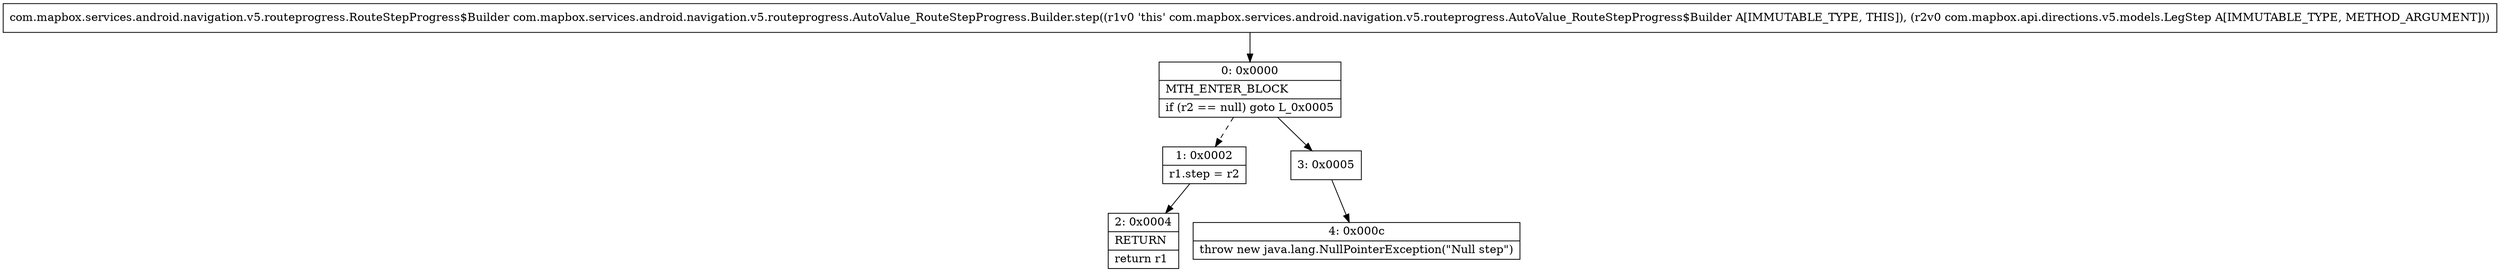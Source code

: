 digraph "CFG forcom.mapbox.services.android.navigation.v5.routeprogress.AutoValue_RouteStepProgress.Builder.step(Lcom\/mapbox\/api\/directions\/v5\/models\/LegStep;)Lcom\/mapbox\/services\/android\/navigation\/v5\/routeprogress\/RouteStepProgress$Builder;" {
Node_0 [shape=record,label="{0\:\ 0x0000|MTH_ENTER_BLOCK\l|if (r2 == null) goto L_0x0005\l}"];
Node_1 [shape=record,label="{1\:\ 0x0002|r1.step = r2\l}"];
Node_2 [shape=record,label="{2\:\ 0x0004|RETURN\l|return r1\l}"];
Node_3 [shape=record,label="{3\:\ 0x0005}"];
Node_4 [shape=record,label="{4\:\ 0x000c|throw new java.lang.NullPointerException(\"Null step\")\l}"];
MethodNode[shape=record,label="{com.mapbox.services.android.navigation.v5.routeprogress.RouteStepProgress$Builder com.mapbox.services.android.navigation.v5.routeprogress.AutoValue_RouteStepProgress.Builder.step((r1v0 'this' com.mapbox.services.android.navigation.v5.routeprogress.AutoValue_RouteStepProgress$Builder A[IMMUTABLE_TYPE, THIS]), (r2v0 com.mapbox.api.directions.v5.models.LegStep A[IMMUTABLE_TYPE, METHOD_ARGUMENT])) }"];
MethodNode -> Node_0;
Node_0 -> Node_1[style=dashed];
Node_0 -> Node_3;
Node_1 -> Node_2;
Node_3 -> Node_4;
}

